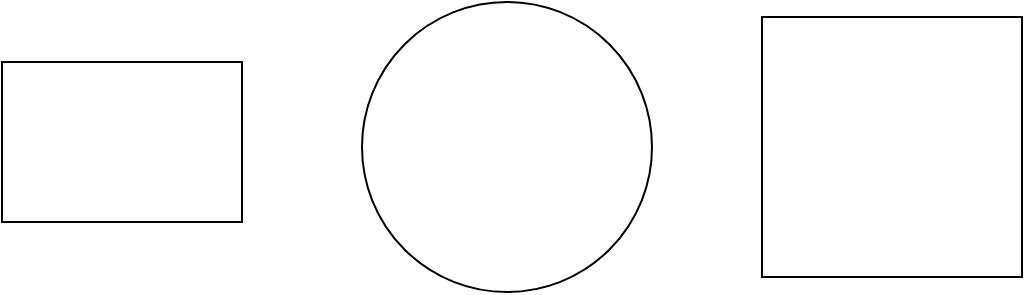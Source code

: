<mxfile>
    <diagram id="fNOiexMfxRkuyv1zv7cY" name="Page-1">
        <mxGraphModel dx="586" dy="294" grid="1" gridSize="10" guides="1" tooltips="1" connect="1" arrows="1" fold="1" page="1" pageScale="1" pageWidth="827" pageHeight="1169" math="0" shadow="0">
            <root>
                <mxCell id="0"/>
                <mxCell id="1" parent="0"/>
                <mxCell id="8" value="" style="rounded=0;whiteSpace=wrap;html=1;" vertex="1" parent="1">
                    <mxGeometry x="40" y="100" width="120" height="80" as="geometry"/>
                </mxCell>
                <mxCell id="9" value="" style="whiteSpace=wrap;html=1;aspect=fixed;" vertex="1" parent="1">
                    <mxGeometry x="420" y="77.5" width="130" height="130" as="geometry"/>
                </mxCell>
                <mxCell id="10" value="" style="ellipse;whiteSpace=wrap;html=1;aspect=fixed;" vertex="1" parent="1">
                    <mxGeometry x="220" y="70" width="145" height="145" as="geometry"/>
                </mxCell>
            </root>
        </mxGraphModel>
    </diagram>
</mxfile>